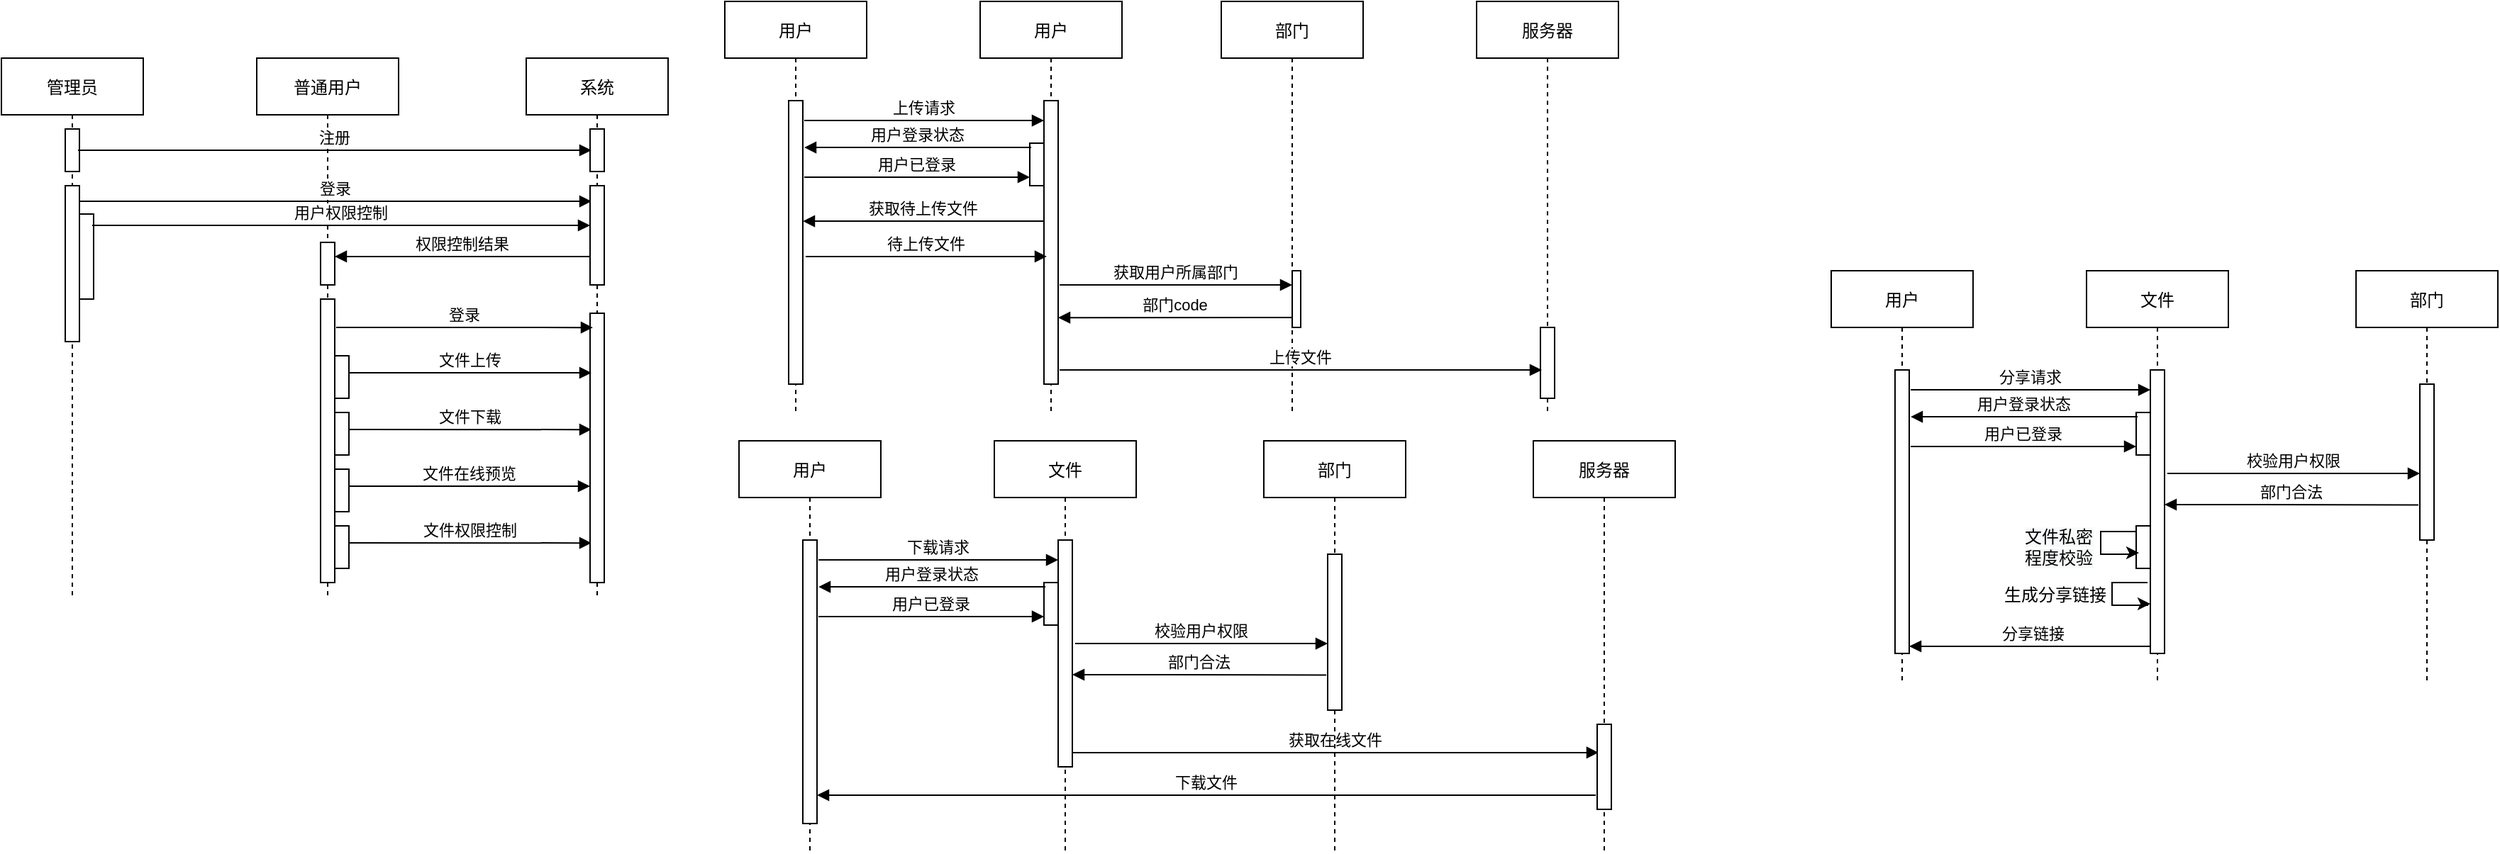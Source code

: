 <mxfile version="15.4.3" type="github">
  <diagram id="kgpKYQtTHZ0yAKxKKP6v" name="Page-1">
    <mxGraphModel dx="1108" dy="482" grid="1" gridSize="10" guides="1" tooltips="1" connect="1" arrows="1" fold="1" page="1" pageScale="1" pageWidth="850" pageHeight="1100" math="0" shadow="0">
      <root>
        <mxCell id="0" />
        <mxCell id="1" parent="0" />
        <mxCell id="3nuBFxr9cyL0pnOWT2aG-1" value="管理员" style="shape=umlLifeline;perimeter=lifelinePerimeter;container=1;collapsible=0;recursiveResize=0;rounded=0;shadow=0;strokeWidth=1;" parent="1" vertex="1">
          <mxGeometry x="120" y="80" width="100" height="380" as="geometry" />
        </mxCell>
        <mxCell id="3nuBFxr9cyL0pnOWT2aG-2" value="" style="points=[];perimeter=orthogonalPerimeter;rounded=0;shadow=0;strokeWidth=1;" parent="3nuBFxr9cyL0pnOWT2aG-1" vertex="1">
          <mxGeometry x="45" y="90" width="10" height="110" as="geometry" />
        </mxCell>
        <mxCell id="I_Vj9m20TvFb2odUwrg8-14" value="" style="points=[];perimeter=orthogonalPerimeter;rounded=0;shadow=0;strokeWidth=1;" vertex="1" parent="3nuBFxr9cyL0pnOWT2aG-1">
          <mxGeometry x="55" y="110" width="10" height="60" as="geometry" />
        </mxCell>
        <mxCell id="I_Vj9m20TvFb2odUwrg8-31" value="" style="points=[];perimeter=orthogonalPerimeter;rounded=0;shadow=0;strokeWidth=1;" vertex="1" parent="3nuBFxr9cyL0pnOWT2aG-1">
          <mxGeometry x="45" y="50" width="10" height="30" as="geometry" />
        </mxCell>
        <mxCell id="3nuBFxr9cyL0pnOWT2aG-5" value="普通用户" style="shape=umlLifeline;perimeter=lifelinePerimeter;container=1;collapsible=0;recursiveResize=0;rounded=0;shadow=0;strokeWidth=1;" parent="1" vertex="1">
          <mxGeometry x="300" y="80" width="100" height="380" as="geometry" />
        </mxCell>
        <mxCell id="I_Vj9m20TvFb2odUwrg8-11" value="" style="points=[];perimeter=orthogonalPerimeter;rounded=0;shadow=0;strokeWidth=1;" vertex="1" parent="3nuBFxr9cyL0pnOWT2aG-5">
          <mxGeometry x="45" y="170" width="10" height="200" as="geometry" />
        </mxCell>
        <mxCell id="I_Vj9m20TvFb2odUwrg8-18" value="" style="points=[];perimeter=orthogonalPerimeter;rounded=0;shadow=0;strokeWidth=1;" vertex="1" parent="3nuBFxr9cyL0pnOWT2aG-5">
          <mxGeometry x="55" y="210" width="10" height="30" as="geometry" />
        </mxCell>
        <mxCell id="I_Vj9m20TvFb2odUwrg8-25" value="" style="points=[];perimeter=orthogonalPerimeter;rounded=0;shadow=0;strokeWidth=1;" vertex="1" parent="3nuBFxr9cyL0pnOWT2aG-5">
          <mxGeometry x="55" y="250" width="10" height="30" as="geometry" />
        </mxCell>
        <mxCell id="I_Vj9m20TvFb2odUwrg8-26" value="文件下载" style="verticalAlign=bottom;endArrow=block;shadow=0;strokeWidth=1;exitX=1;exitY=0.4;exitDx=0;exitDy=0;exitPerimeter=0;entryX=0.1;entryY=0.638;entryDx=0;entryDy=0;entryPerimeter=0;" edge="1" parent="3nuBFxr9cyL0pnOWT2aG-5" source="I_Vj9m20TvFb2odUwrg8-25">
          <mxGeometry relative="1" as="geometry">
            <mxPoint x="66" y="243" as="sourcePoint" />
            <mxPoint x="236" y="262.08" as="targetPoint" />
          </mxGeometry>
        </mxCell>
        <mxCell id="I_Vj9m20TvFb2odUwrg8-27" value="" style="points=[];perimeter=orthogonalPerimeter;rounded=0;shadow=0;strokeWidth=1;" vertex="1" parent="3nuBFxr9cyL0pnOWT2aG-5">
          <mxGeometry x="55" y="290" width="10" height="30" as="geometry" />
        </mxCell>
        <mxCell id="I_Vj9m20TvFb2odUwrg8-29" value="" style="points=[];perimeter=orthogonalPerimeter;rounded=0;shadow=0;strokeWidth=1;" vertex="1" parent="3nuBFxr9cyL0pnOWT2aG-5">
          <mxGeometry x="55" y="330" width="10" height="30" as="geometry" />
        </mxCell>
        <mxCell id="I_Vj9m20TvFb2odUwrg8-30" value="文件权限控制" style="verticalAlign=bottom;endArrow=block;shadow=0;strokeWidth=1;exitX=1;exitY=0.4;exitDx=0;exitDy=0;exitPerimeter=0;entryX=0.1;entryY=0.638;entryDx=0;entryDy=0;entryPerimeter=0;" edge="1" parent="3nuBFxr9cyL0pnOWT2aG-5" source="I_Vj9m20TvFb2odUwrg8-29">
          <mxGeometry relative="1" as="geometry">
            <mxPoint x="66" y="323" as="sourcePoint" />
            <mxPoint x="236" y="342.08" as="targetPoint" />
          </mxGeometry>
        </mxCell>
        <mxCell id="I_Vj9m20TvFb2odUwrg8-34" value="" style="points=[];perimeter=orthogonalPerimeter;rounded=0;shadow=0;strokeWidth=1;" vertex="1" parent="3nuBFxr9cyL0pnOWT2aG-5">
          <mxGeometry x="45" y="130" width="10" height="30" as="geometry" />
        </mxCell>
        <mxCell id="3nuBFxr9cyL0pnOWT2aG-8" value="登录" style="verticalAlign=bottom;endArrow=block;entryX=0.1;entryY=0.069;shadow=0;strokeWidth=1;entryDx=0;entryDy=0;entryPerimeter=0;" parent="1" source="3nuBFxr9cyL0pnOWT2aG-2" edge="1">
          <mxGeometry relative="1" as="geometry">
            <mxPoint x="275" y="180" as="sourcePoint" />
            <mxPoint x="536" y="181.04" as="targetPoint" />
          </mxGeometry>
        </mxCell>
        <mxCell id="I_Vj9m20TvFb2odUwrg8-2" value="系统" style="shape=umlLifeline;perimeter=lifelinePerimeter;container=1;collapsible=0;recursiveResize=0;rounded=0;shadow=0;strokeWidth=1;" vertex="1" parent="1">
          <mxGeometry x="490" y="80" width="100" height="380" as="geometry" />
        </mxCell>
        <mxCell id="I_Vj9m20TvFb2odUwrg8-12" value="" style="points=[];perimeter=orthogonalPerimeter;rounded=0;shadow=0;strokeWidth=1;" vertex="1" parent="I_Vj9m20TvFb2odUwrg8-2">
          <mxGeometry x="45" y="90" width="10" height="70" as="geometry" />
        </mxCell>
        <mxCell id="I_Vj9m20TvFb2odUwrg8-10" value="" style="points=[];perimeter=orthogonalPerimeter;rounded=0;shadow=0;strokeWidth=1;" vertex="1" parent="I_Vj9m20TvFb2odUwrg8-2">
          <mxGeometry x="45" y="180" width="10" height="190" as="geometry" />
        </mxCell>
        <mxCell id="I_Vj9m20TvFb2odUwrg8-32" value="" style="points=[];perimeter=orthogonalPerimeter;rounded=0;shadow=0;strokeWidth=1;" vertex="1" parent="I_Vj9m20TvFb2odUwrg8-2">
          <mxGeometry x="45" y="50" width="10" height="30" as="geometry" />
        </mxCell>
        <mxCell id="I_Vj9m20TvFb2odUwrg8-13" value="登录" style="verticalAlign=bottom;endArrow=block;shadow=0;strokeWidth=1;exitX=1.1;exitY=0.1;exitDx=0;exitDy=0;exitPerimeter=0;entryX=0.2;entryY=0.053;entryDx=0;entryDy=0;entryPerimeter=0;" edge="1" parent="1" source="I_Vj9m20TvFb2odUwrg8-11" target="I_Vj9m20TvFb2odUwrg8-10">
          <mxGeometry relative="1" as="geometry">
            <mxPoint x="185" y="221.04" as="sourcePoint" />
            <mxPoint x="534" y="273" as="targetPoint" />
          </mxGeometry>
        </mxCell>
        <mxCell id="I_Vj9m20TvFb2odUwrg8-15" value="用户权限控制" style="verticalAlign=bottom;endArrow=block;shadow=0;strokeWidth=1;entryX=0;entryY=0.175;entryDx=0;entryDy=0;entryPerimeter=0;exitX=0.9;exitY=0.133;exitDx=0;exitDy=0;exitPerimeter=0;" edge="1" parent="1" source="I_Vj9m20TvFb2odUwrg8-14">
          <mxGeometry relative="1" as="geometry">
            <mxPoint x="190" y="198" as="sourcePoint" />
            <mxPoint x="535" y="198" as="targetPoint" />
            <Array as="points" />
          </mxGeometry>
        </mxCell>
        <mxCell id="I_Vj9m20TvFb2odUwrg8-19" value="文件上传" style="verticalAlign=bottom;endArrow=block;shadow=0;strokeWidth=1;exitX=1;exitY=0.4;exitDx=0;exitDy=0;exitPerimeter=0;" edge="1" parent="1" source="I_Vj9m20TvFb2odUwrg8-18">
          <mxGeometry relative="1" as="geometry">
            <mxPoint x="366" y="283" as="sourcePoint" />
            <mxPoint x="536" y="302" as="targetPoint" />
          </mxGeometry>
        </mxCell>
        <mxCell id="I_Vj9m20TvFb2odUwrg8-33" value="注册" style="verticalAlign=bottom;endArrow=block;shadow=0;strokeWidth=1;exitX=0.9;exitY=0.5;exitDx=0;exitDy=0;exitPerimeter=0;entryX=0.1;entryY=0.5;entryDx=0;entryDy=0;entryPerimeter=0;" edge="1" parent="1" source="I_Vj9m20TvFb2odUwrg8-31" target="I_Vj9m20TvFb2odUwrg8-32">
          <mxGeometry relative="1" as="geometry">
            <mxPoint x="175" y="154.5" as="sourcePoint" />
            <mxPoint x="520" y="145" as="targetPoint" />
          </mxGeometry>
        </mxCell>
        <mxCell id="I_Vj9m20TvFb2odUwrg8-35" value="权限控制结果" style="verticalAlign=bottom;endArrow=block;shadow=0;strokeWidth=1;entryX=1;entryY=0.333;entryDx=0;entryDy=0;entryPerimeter=0;exitX=0;exitY=0.714;exitDx=0;exitDy=0;exitPerimeter=0;" edge="1" parent="1" source="I_Vj9m20TvFb2odUwrg8-12" target="I_Vj9m20TvFb2odUwrg8-34">
          <mxGeometry relative="1" as="geometry">
            <mxPoint x="540" y="220" as="sourcePoint" />
            <mxPoint x="360" y="220" as="targetPoint" />
            <Array as="points">
              <mxPoint x="450" y="220" />
              <mxPoint x="400" y="220" />
            </Array>
          </mxGeometry>
        </mxCell>
        <mxCell id="I_Vj9m20TvFb2odUwrg8-28" value="文件在线预览" style="verticalAlign=bottom;endArrow=block;shadow=0;strokeWidth=1;exitX=1;exitY=0.4;exitDx=0;exitDy=0;exitPerimeter=0;" edge="1" parent="1" source="I_Vj9m20TvFb2odUwrg8-27" target="I_Vj9m20TvFb2odUwrg8-10">
          <mxGeometry relative="1" as="geometry">
            <mxPoint x="366" y="363" as="sourcePoint" />
            <mxPoint x="536" y="382.08" as="targetPoint" />
          </mxGeometry>
        </mxCell>
        <mxCell id="I_Vj9m20TvFb2odUwrg8-37" value="用户" style="shape=umlLifeline;perimeter=lifelinePerimeter;container=1;collapsible=0;recursiveResize=0;rounded=0;shadow=0;strokeWidth=1;" vertex="1" parent="1">
          <mxGeometry x="640" y="350" width="100" height="290" as="geometry" />
        </mxCell>
        <mxCell id="I_Vj9m20TvFb2odUwrg8-101" value="" style="points=[];perimeter=orthogonalPerimeter;rounded=0;shadow=0;strokeWidth=1;" vertex="1" parent="I_Vj9m20TvFb2odUwrg8-37">
          <mxGeometry x="45" y="70" width="10" height="200" as="geometry" />
        </mxCell>
        <mxCell id="I_Vj9m20TvFb2odUwrg8-41" value="文件" style="shape=umlLifeline;perimeter=lifelinePerimeter;container=1;collapsible=0;recursiveResize=0;rounded=0;shadow=0;strokeWidth=1;" vertex="1" parent="1">
          <mxGeometry x="820" y="350" width="100" height="290" as="geometry" />
        </mxCell>
        <mxCell id="I_Vj9m20TvFb2odUwrg8-74" value="" style="points=[];perimeter=orthogonalPerimeter;rounded=0;shadow=0;strokeWidth=1;" vertex="1" parent="I_Vj9m20TvFb2odUwrg8-41">
          <mxGeometry x="35" y="100" width="10" height="30" as="geometry" />
        </mxCell>
        <mxCell id="I_Vj9m20TvFb2odUwrg8-102" value="" style="points=[];perimeter=orthogonalPerimeter;rounded=0;shadow=0;strokeWidth=1;" vertex="1" parent="I_Vj9m20TvFb2odUwrg8-41">
          <mxGeometry x="45" y="70" width="10" height="160" as="geometry" />
        </mxCell>
        <mxCell id="I_Vj9m20TvFb2odUwrg8-103" value="获取在线文件" style="verticalAlign=bottom;endArrow=block;shadow=0;strokeWidth=1;exitX=1.2;exitY=0.562;exitDx=0;exitDy=0;exitPerimeter=0;entryX=0.1;entryY=0.333;entryDx=0;entryDy=0;entryPerimeter=0;" edge="1" parent="I_Vj9m20TvFb2odUwrg8-41" target="I_Vj9m20TvFb2odUwrg8-100">
          <mxGeometry relative="1" as="geometry">
            <mxPoint x="55" y="220.03" as="sourcePoint" />
            <mxPoint x="233" y="220" as="targetPoint" />
          </mxGeometry>
        </mxCell>
        <mxCell id="I_Vj9m20TvFb2odUwrg8-51" value="部门" style="shape=umlLifeline;perimeter=lifelinePerimeter;container=1;collapsible=0;recursiveResize=0;rounded=0;shadow=0;strokeWidth=1;" vertex="1" parent="1">
          <mxGeometry x="1010" y="350" width="100" height="290" as="geometry" />
        </mxCell>
        <mxCell id="I_Vj9m20TvFb2odUwrg8-52" value="" style="points=[];perimeter=orthogonalPerimeter;rounded=0;shadow=0;strokeWidth=1;" vertex="1" parent="I_Vj9m20TvFb2odUwrg8-51">
          <mxGeometry x="45" y="80" width="10" height="110" as="geometry" />
        </mxCell>
        <mxCell id="I_Vj9m20TvFb2odUwrg8-58" value="下载请求" style="verticalAlign=bottom;endArrow=block;shadow=0;strokeWidth=1;exitX=1.1;exitY=0.108;exitDx=0;exitDy=0;exitPerimeter=0;" edge="1" parent="1">
          <mxGeometry relative="1" as="geometry">
            <mxPoint x="696" y="434.04" as="sourcePoint" />
            <mxPoint x="865" y="434.04" as="targetPoint" />
          </mxGeometry>
        </mxCell>
        <mxCell id="I_Vj9m20TvFb2odUwrg8-62" value="部门合法" style="verticalAlign=bottom;endArrow=block;shadow=0;strokeWidth=1;exitX=-0.1;exitY=0.775;exitDx=0;exitDy=0;exitPerimeter=0;" edge="1" parent="1" source="I_Vj9m20TvFb2odUwrg8-52">
          <mxGeometry relative="1" as="geometry">
            <mxPoint x="881" y="570" as="sourcePoint" />
            <mxPoint x="875" y="515" as="targetPoint" />
            <Array as="points">
              <mxPoint x="930" y="515" />
            </Array>
          </mxGeometry>
        </mxCell>
        <mxCell id="I_Vj9m20TvFb2odUwrg8-61" value="校验用户权限" style="verticalAlign=bottom;endArrow=block;shadow=0;strokeWidth=1;entryX=0;entryY=0.573;entryDx=0;entryDy=0;entryPerimeter=0;exitX=1.2;exitY=0.562;exitDx=0;exitDy=0;exitPerimeter=0;" edge="1" parent="1" target="I_Vj9m20TvFb2odUwrg8-52">
          <mxGeometry relative="1" as="geometry">
            <mxPoint x="877" y="493.06" as="sourcePoint" />
            <mxPoint x="1060" y="440" as="targetPoint" />
          </mxGeometry>
        </mxCell>
        <mxCell id="I_Vj9m20TvFb2odUwrg8-75" value="用户登录状态" style="verticalAlign=bottom;endArrow=block;shadow=0;strokeWidth=1;exitX=0.1;exitY=0.1;exitDx=0;exitDy=0;exitPerimeter=0;entryX=1.1;entryY=0.254;entryDx=0;entryDy=0;entryPerimeter=0;" edge="1" parent="1" source="I_Vj9m20TvFb2odUwrg8-74">
          <mxGeometry relative="1" as="geometry">
            <mxPoint x="860" y="460" as="sourcePoint" />
            <mxPoint x="696" y="453.02" as="targetPoint" />
            <Array as="points" />
          </mxGeometry>
        </mxCell>
        <mxCell id="I_Vj9m20TvFb2odUwrg8-76" value="用户已登录" style="verticalAlign=bottom;endArrow=block;shadow=0;strokeWidth=1;entryX=0;entryY=0.8;entryDx=0;entryDy=0;entryPerimeter=0;exitX=1.1;exitY=0.415;exitDx=0;exitDy=0;exitPerimeter=0;" edge="1" parent="1" target="I_Vj9m20TvFb2odUwrg8-74">
          <mxGeometry relative="1" as="geometry">
            <mxPoint x="696" y="473.95" as="sourcePoint" />
            <mxPoint x="850" y="475" as="targetPoint" />
          </mxGeometry>
        </mxCell>
        <mxCell id="I_Vj9m20TvFb2odUwrg8-77" value="用户" style="shape=umlLifeline;perimeter=lifelinePerimeter;container=1;collapsible=0;recursiveResize=0;rounded=0;shadow=0;strokeWidth=1;" vertex="1" parent="1">
          <mxGeometry x="630" y="40" width="100" height="290" as="geometry" />
        </mxCell>
        <mxCell id="I_Vj9m20TvFb2odUwrg8-93" value="" style="points=[];perimeter=orthogonalPerimeter;rounded=0;shadow=0;strokeWidth=1;" vertex="1" parent="I_Vj9m20TvFb2odUwrg8-77">
          <mxGeometry x="45" y="70" width="10" height="200" as="geometry" />
        </mxCell>
        <mxCell id="I_Vj9m20TvFb2odUwrg8-79" value="文件" style="shape=umlLifeline;perimeter=lifelinePerimeter;container=1;collapsible=0;recursiveResize=0;rounded=0;shadow=0;strokeWidth=1;" vertex="1" parent="1">
          <mxGeometry x="810" y="40" width="100" height="290" as="geometry" />
        </mxCell>
        <mxCell id="I_Vj9m20TvFb2odUwrg8-81" value="" style="points=[];perimeter=orthogonalPerimeter;rounded=0;shadow=0;strokeWidth=1;" vertex="1" parent="I_Vj9m20TvFb2odUwrg8-79">
          <mxGeometry x="35" y="100" width="10" height="30" as="geometry" />
        </mxCell>
        <mxCell id="I_Vj9m20TvFb2odUwrg8-94" value="用户" style="shape=umlLifeline;perimeter=lifelinePerimeter;container=1;collapsible=0;recursiveResize=0;rounded=0;shadow=0;strokeWidth=1;" vertex="1" parent="I_Vj9m20TvFb2odUwrg8-79">
          <mxGeometry width="100" height="290" as="geometry" />
        </mxCell>
        <mxCell id="I_Vj9m20TvFb2odUwrg8-95" value="" style="points=[];perimeter=orthogonalPerimeter;rounded=0;shadow=0;strokeWidth=1;" vertex="1" parent="I_Vj9m20TvFb2odUwrg8-94">
          <mxGeometry x="45" y="70" width="10" height="200" as="geometry" />
        </mxCell>
        <mxCell id="I_Vj9m20TvFb2odUwrg8-82" value="部门" style="shape=umlLifeline;perimeter=lifelinePerimeter;container=1;collapsible=0;recursiveResize=0;rounded=0;shadow=0;strokeWidth=1;" vertex="1" parent="1">
          <mxGeometry x="980" y="40" width="100" height="290" as="geometry" />
        </mxCell>
        <mxCell id="I_Vj9m20TvFb2odUwrg8-83" value="" style="points=[];perimeter=orthogonalPerimeter;rounded=0;shadow=0;strokeWidth=1;" vertex="1" parent="I_Vj9m20TvFb2odUwrg8-82">
          <mxGeometry x="50" y="190" width="6" height="40" as="geometry" />
        </mxCell>
        <mxCell id="I_Vj9m20TvFb2odUwrg8-84" value="上传请求" style="verticalAlign=bottom;endArrow=block;shadow=0;strokeWidth=1;exitX=1.1;exitY=0.108;exitDx=0;exitDy=0;exitPerimeter=0;" edge="1" parent="1">
          <mxGeometry relative="1" as="geometry">
            <mxPoint x="686" y="124.04" as="sourcePoint" />
            <mxPoint x="855" y="124.04" as="targetPoint" />
          </mxGeometry>
        </mxCell>
        <mxCell id="I_Vj9m20TvFb2odUwrg8-85" value="部门code" style="verticalAlign=bottom;endArrow=block;shadow=0;strokeWidth=1;exitX=0;exitY=0.825;exitDx=0;exitDy=0;exitPerimeter=0;entryX=0.9;entryY=0.724;entryDx=0;entryDy=0;entryPerimeter=0;" edge="1" parent="1" source="I_Vj9m20TvFb2odUwrg8-83">
          <mxGeometry relative="1" as="geometry">
            <mxPoint x="872" y="290" as="sourcePoint" />
            <mxPoint x="865" y="263.08" as="targetPoint" />
            <Array as="points" />
          </mxGeometry>
        </mxCell>
        <mxCell id="I_Vj9m20TvFb2odUwrg8-87" value="获取用户所属部门" style="verticalAlign=bottom;endArrow=block;shadow=0;strokeWidth=1;exitX=1;exitY=0.588;exitDx=0;exitDy=0;exitPerimeter=0;" edge="1" parent="1" target="I_Vj9m20TvFb2odUwrg8-83">
          <mxGeometry relative="1" as="geometry">
            <mxPoint x="866" y="239.96" as="sourcePoint" />
            <mxPoint x="1051" y="160" as="targetPoint" />
            <Array as="points">
              <mxPoint x="951" y="240" />
            </Array>
          </mxGeometry>
        </mxCell>
        <mxCell id="I_Vj9m20TvFb2odUwrg8-88" value="用户登录状态" style="verticalAlign=bottom;endArrow=block;shadow=0;strokeWidth=1;exitX=0.1;exitY=0.1;exitDx=0;exitDy=0;exitPerimeter=0;entryX=1.1;entryY=0.254;entryDx=0;entryDy=0;entryPerimeter=0;" edge="1" parent="1" source="I_Vj9m20TvFb2odUwrg8-81">
          <mxGeometry relative="1" as="geometry">
            <mxPoint x="850" y="150" as="sourcePoint" />
            <mxPoint x="686" y="143.02" as="targetPoint" />
            <Array as="points" />
          </mxGeometry>
        </mxCell>
        <mxCell id="I_Vj9m20TvFb2odUwrg8-89" value="用户已登录" style="verticalAlign=bottom;endArrow=block;shadow=0;strokeWidth=1;entryX=0;entryY=0.8;entryDx=0;entryDy=0;entryPerimeter=0;exitX=1.1;exitY=0.415;exitDx=0;exitDy=0;exitPerimeter=0;" edge="1" parent="1" target="I_Vj9m20TvFb2odUwrg8-81">
          <mxGeometry relative="1" as="geometry">
            <mxPoint x="686" y="163.95" as="sourcePoint" />
            <mxPoint x="840" y="165" as="targetPoint" />
          </mxGeometry>
        </mxCell>
        <mxCell id="I_Vj9m20TvFb2odUwrg8-91" value="待上传文件" style="verticalAlign=bottom;endArrow=block;shadow=0;strokeWidth=1;exitX=1.2;exitY=0.846;exitDx=0;exitDy=0;exitPerimeter=0;entryX=0.2;entryY=0.647;entryDx=0;entryDy=0;entryPerimeter=0;" edge="1" parent="1">
          <mxGeometry relative="1" as="geometry">
            <mxPoint x="687" y="219.98" as="sourcePoint" />
            <mxPoint x="857" y="219.99" as="targetPoint" />
            <Array as="points">
              <mxPoint x="720" y="220" />
              <mxPoint x="765" y="220.04" />
            </Array>
          </mxGeometry>
        </mxCell>
        <mxCell id="I_Vj9m20TvFb2odUwrg8-92" value="获取待上传文件" style="verticalAlign=bottom;endArrow=block;shadow=0;strokeWidth=1;exitX=0;exitY=0.5;exitDx=0;exitDy=0;exitPerimeter=0;entryX=1;entryY=0.654;entryDx=0;entryDy=0;entryPerimeter=0;" edge="1" parent="1">
          <mxGeometry relative="1" as="geometry">
            <mxPoint x="855" y="195" as="sourcePoint" />
            <mxPoint x="685" y="195.02" as="targetPoint" />
            <Array as="points" />
          </mxGeometry>
        </mxCell>
        <mxCell id="I_Vj9m20TvFb2odUwrg8-96" value="服务器" style="shape=umlLifeline;perimeter=lifelinePerimeter;container=1;collapsible=0;recursiveResize=0;rounded=0;shadow=0;strokeWidth=1;" vertex="1" parent="1">
          <mxGeometry x="1160" y="40" width="100" height="290" as="geometry" />
        </mxCell>
        <mxCell id="I_Vj9m20TvFb2odUwrg8-97" value="" style="points=[];perimeter=orthogonalPerimeter;rounded=0;shadow=0;strokeWidth=1;" vertex="1" parent="I_Vj9m20TvFb2odUwrg8-96">
          <mxGeometry x="45" y="230" width="10" height="50" as="geometry" />
        </mxCell>
        <mxCell id="I_Vj9m20TvFb2odUwrg8-98" value="上传文件" style="verticalAlign=bottom;endArrow=block;shadow=0;strokeWidth=1;exitX=1.1;exitY=0.95;exitDx=0;exitDy=0;exitPerimeter=0;entryX=0.1;entryY=0.6;entryDx=0;entryDy=0;entryPerimeter=0;" edge="1" parent="1" source="I_Vj9m20TvFb2odUwrg8-95" target="I_Vj9m20TvFb2odUwrg8-97">
          <mxGeometry relative="1" as="geometry">
            <mxPoint x="860" y="300" as="sourcePoint" />
            <mxPoint x="1024" y="300.04" as="targetPoint" />
            <Array as="points">
              <mxPoint x="945" y="300.04" />
            </Array>
          </mxGeometry>
        </mxCell>
        <mxCell id="I_Vj9m20TvFb2odUwrg8-99" value="服务器" style="shape=umlLifeline;perimeter=lifelinePerimeter;container=1;collapsible=0;recursiveResize=0;rounded=0;shadow=0;strokeWidth=1;" vertex="1" parent="1">
          <mxGeometry x="1200" y="350" width="100" height="290" as="geometry" />
        </mxCell>
        <mxCell id="I_Vj9m20TvFb2odUwrg8-100" value="" style="points=[];perimeter=orthogonalPerimeter;rounded=0;shadow=0;strokeWidth=1;" vertex="1" parent="I_Vj9m20TvFb2odUwrg8-99">
          <mxGeometry x="45" y="200" width="10" height="60" as="geometry" />
        </mxCell>
        <mxCell id="I_Vj9m20TvFb2odUwrg8-104" value="下载文件" style="verticalAlign=bottom;endArrow=block;shadow=0;strokeWidth=1;exitX=-0.1;exitY=0.833;exitDx=0;exitDy=0;exitPerimeter=0;entryX=1;entryY=0.9;entryDx=0;entryDy=0;entryPerimeter=0;" edge="1" parent="1" source="I_Vj9m20TvFb2odUwrg8-100" target="I_Vj9m20TvFb2odUwrg8-101">
          <mxGeometry relative="1" as="geometry">
            <mxPoint x="1239" y="600.25" as="sourcePoint" />
            <mxPoint x="1060" y="600" as="targetPoint" />
            <Array as="points">
              <mxPoint x="1115" y="600" />
            </Array>
          </mxGeometry>
        </mxCell>
        <mxCell id="I_Vj9m20TvFb2odUwrg8-120" value="用户" style="shape=umlLifeline;perimeter=lifelinePerimeter;container=1;collapsible=0;recursiveResize=0;rounded=0;shadow=0;strokeWidth=1;" vertex="1" parent="1">
          <mxGeometry x="1410" y="230" width="100" height="290" as="geometry" />
        </mxCell>
        <mxCell id="I_Vj9m20TvFb2odUwrg8-144" value="" style="points=[];perimeter=orthogonalPerimeter;rounded=0;shadow=0;strokeWidth=1;" vertex="1" parent="I_Vj9m20TvFb2odUwrg8-120">
          <mxGeometry x="45" y="70" width="10" height="200" as="geometry" />
        </mxCell>
        <mxCell id="I_Vj9m20TvFb2odUwrg8-142" value="分享链接" style="verticalAlign=bottom;endArrow=block;shadow=0;strokeWidth=1;" edge="1" parent="I_Vj9m20TvFb2odUwrg8-120">
          <mxGeometry relative="1" as="geometry">
            <mxPoint x="230" y="265" as="sourcePoint" />
            <mxPoint x="55" y="265" as="targetPoint" />
            <Array as="points" />
          </mxGeometry>
        </mxCell>
        <mxCell id="I_Vj9m20TvFb2odUwrg8-122" value="文件" style="shape=umlLifeline;perimeter=lifelinePerimeter;container=1;collapsible=0;recursiveResize=0;rounded=0;shadow=0;strokeWidth=1;" vertex="1" parent="1">
          <mxGeometry x="1590" y="230" width="100" height="290" as="geometry" />
        </mxCell>
        <mxCell id="I_Vj9m20TvFb2odUwrg8-123" value="" style="points=[];perimeter=orthogonalPerimeter;rounded=0;shadow=0;strokeWidth=1;" vertex="1" parent="I_Vj9m20TvFb2odUwrg8-122">
          <mxGeometry x="35" y="100" width="10" height="30" as="geometry" />
        </mxCell>
        <mxCell id="I_Vj9m20TvFb2odUwrg8-136" value="" style="points=[];perimeter=orthogonalPerimeter;rounded=0;shadow=0;strokeWidth=1;" vertex="1" parent="I_Vj9m20TvFb2odUwrg8-122">
          <mxGeometry x="35" y="180" width="10" height="30" as="geometry" />
        </mxCell>
        <mxCell id="I_Vj9m20TvFb2odUwrg8-139" value="" style="endArrow=classic;html=1;rounded=0;edgeStyle=orthogonalEdgeStyle;entryX=0.2;entryY=0.633;entryDx=0;entryDy=0;entryPerimeter=0;" edge="1" parent="I_Vj9m20TvFb2odUwrg8-122" target="I_Vj9m20TvFb2odUwrg8-136">
          <mxGeometry width="50" height="50" relative="1" as="geometry">
            <mxPoint x="35" y="184" as="sourcePoint" />
            <mxPoint y="330" as="targetPoint" />
            <Array as="points">
              <mxPoint x="10" y="184" />
              <mxPoint x="10" y="200" />
              <mxPoint x="35" y="200" />
              <mxPoint x="35" y="199" />
            </Array>
          </mxGeometry>
        </mxCell>
        <mxCell id="I_Vj9m20TvFb2odUwrg8-143" value="" style="points=[];perimeter=orthogonalPerimeter;rounded=0;shadow=0;strokeWidth=1;" vertex="1" parent="I_Vj9m20TvFb2odUwrg8-122">
          <mxGeometry x="45" y="70" width="10" height="200" as="geometry" />
        </mxCell>
        <mxCell id="I_Vj9m20TvFb2odUwrg8-146" value="" style="endArrow=classic;html=1;rounded=0;edgeStyle=orthogonalEdgeStyle;entryX=0.2;entryY=0.633;entryDx=0;entryDy=0;entryPerimeter=0;" edge="1" parent="I_Vj9m20TvFb2odUwrg8-122">
          <mxGeometry width="50" height="50" relative="1" as="geometry">
            <mxPoint x="43" y="220" as="sourcePoint" />
            <mxPoint x="45" y="234.99" as="targetPoint" />
            <Array as="points">
              <mxPoint x="18" y="220" />
              <mxPoint x="18" y="236" />
              <mxPoint x="43" y="236" />
              <mxPoint x="43" y="235" />
            </Array>
          </mxGeometry>
        </mxCell>
        <mxCell id="I_Vj9m20TvFb2odUwrg8-126" value="部门" style="shape=umlLifeline;perimeter=lifelinePerimeter;container=1;collapsible=0;recursiveResize=0;rounded=0;shadow=0;strokeWidth=1;" vertex="1" parent="1">
          <mxGeometry x="1780" y="230" width="100" height="290" as="geometry" />
        </mxCell>
        <mxCell id="I_Vj9m20TvFb2odUwrg8-127" value="" style="points=[];perimeter=orthogonalPerimeter;rounded=0;shadow=0;strokeWidth=1;" vertex="1" parent="I_Vj9m20TvFb2odUwrg8-126">
          <mxGeometry x="45" y="80" width="10" height="110" as="geometry" />
        </mxCell>
        <mxCell id="I_Vj9m20TvFb2odUwrg8-128" value="分享请求" style="verticalAlign=bottom;endArrow=block;shadow=0;strokeWidth=1;exitX=1.1;exitY=0.108;exitDx=0;exitDy=0;exitPerimeter=0;" edge="1" parent="1">
          <mxGeometry relative="1" as="geometry">
            <mxPoint x="1466" y="314.04" as="sourcePoint" />
            <mxPoint x="1635" y="314.04" as="targetPoint" />
          </mxGeometry>
        </mxCell>
        <mxCell id="I_Vj9m20TvFb2odUwrg8-129" value="部门合法" style="verticalAlign=bottom;endArrow=block;shadow=0;strokeWidth=1;exitX=-0.1;exitY=0.775;exitDx=0;exitDy=0;exitPerimeter=0;" edge="1" parent="1" source="I_Vj9m20TvFb2odUwrg8-127">
          <mxGeometry relative="1" as="geometry">
            <mxPoint x="1651" y="450" as="sourcePoint" />
            <mxPoint x="1645" y="395" as="targetPoint" />
            <Array as="points">
              <mxPoint x="1700" y="395" />
            </Array>
          </mxGeometry>
        </mxCell>
        <mxCell id="I_Vj9m20TvFb2odUwrg8-130" value="校验用户权限" style="verticalAlign=bottom;endArrow=block;shadow=0;strokeWidth=1;entryX=0;entryY=0.573;entryDx=0;entryDy=0;entryPerimeter=0;exitX=1.2;exitY=0.562;exitDx=0;exitDy=0;exitPerimeter=0;" edge="1" parent="1" target="I_Vj9m20TvFb2odUwrg8-127">
          <mxGeometry relative="1" as="geometry">
            <mxPoint x="1647" y="373.06" as="sourcePoint" />
            <mxPoint x="1830" y="320" as="targetPoint" />
          </mxGeometry>
        </mxCell>
        <mxCell id="I_Vj9m20TvFb2odUwrg8-131" value="用户登录状态" style="verticalAlign=bottom;endArrow=block;shadow=0;strokeWidth=1;exitX=0.1;exitY=0.1;exitDx=0;exitDy=0;exitPerimeter=0;entryX=1.1;entryY=0.254;entryDx=0;entryDy=0;entryPerimeter=0;" edge="1" parent="1" source="I_Vj9m20TvFb2odUwrg8-123">
          <mxGeometry relative="1" as="geometry">
            <mxPoint x="1630" y="340" as="sourcePoint" />
            <mxPoint x="1466" y="333.02" as="targetPoint" />
            <Array as="points" />
          </mxGeometry>
        </mxCell>
        <mxCell id="I_Vj9m20TvFb2odUwrg8-132" value="用户已登录" style="verticalAlign=bottom;endArrow=block;shadow=0;strokeWidth=1;entryX=0;entryY=0.8;entryDx=0;entryDy=0;entryPerimeter=0;exitX=1.1;exitY=0.415;exitDx=0;exitDy=0;exitPerimeter=0;" edge="1" parent="1" target="I_Vj9m20TvFb2odUwrg8-123">
          <mxGeometry relative="1" as="geometry">
            <mxPoint x="1466" y="353.95" as="sourcePoint" />
            <mxPoint x="1620" y="355" as="targetPoint" />
          </mxGeometry>
        </mxCell>
        <mxCell id="I_Vj9m20TvFb2odUwrg8-140" value="&#xa;&#xa;&lt;span style=&quot;color: rgb(0, 0, 0); font-family: helvetica; font-size: 12px; font-style: normal; font-weight: 400; letter-spacing: normal; text-align: center; text-indent: 0px; text-transform: none; word-spacing: 0px; background-color: rgb(248, 249, 250); display: inline; float: none;&quot;&gt;文件私密&lt;/span&gt;&lt;br style=&quot;color: rgb(0, 0, 0); font-family: helvetica; font-size: 12px; font-style: normal; font-weight: 400; letter-spacing: normal; text-align: center; text-indent: 0px; text-transform: none; word-spacing: 0px; background-color: rgb(248, 249, 250);&quot;&gt;&lt;span style=&quot;color: rgb(0, 0, 0); font-family: helvetica; font-size: 12px; font-style: normal; font-weight: 400; letter-spacing: normal; text-align: center; text-indent: 0px; text-transform: none; word-spacing: 0px; background-color: rgb(248, 249, 250); display: inline; float: none;&quot;&gt;程度校验&lt;/span&gt;&#xa;&#xa;" style="text;html=1;align=center;verticalAlign=middle;resizable=0;points=[];autosize=1;strokeColor=none;fillColor=none;" vertex="1" parent="1">
          <mxGeometry x="1540" y="385" width="60" height="80" as="geometry" />
        </mxCell>
        <mxCell id="I_Vj9m20TvFb2odUwrg8-147" value="&lt;div style=&quot;text-align: center&quot;&gt;&lt;span&gt;&lt;font face=&quot;helvetica&quot;&gt;生成分享链接&lt;/font&gt;&lt;/span&gt;&lt;/div&gt;" style="text;whiteSpace=wrap;html=1;" vertex="1" parent="1">
          <mxGeometry x="1530" y="445" width="80" height="20" as="geometry" />
        </mxCell>
      </root>
    </mxGraphModel>
  </diagram>
</mxfile>
